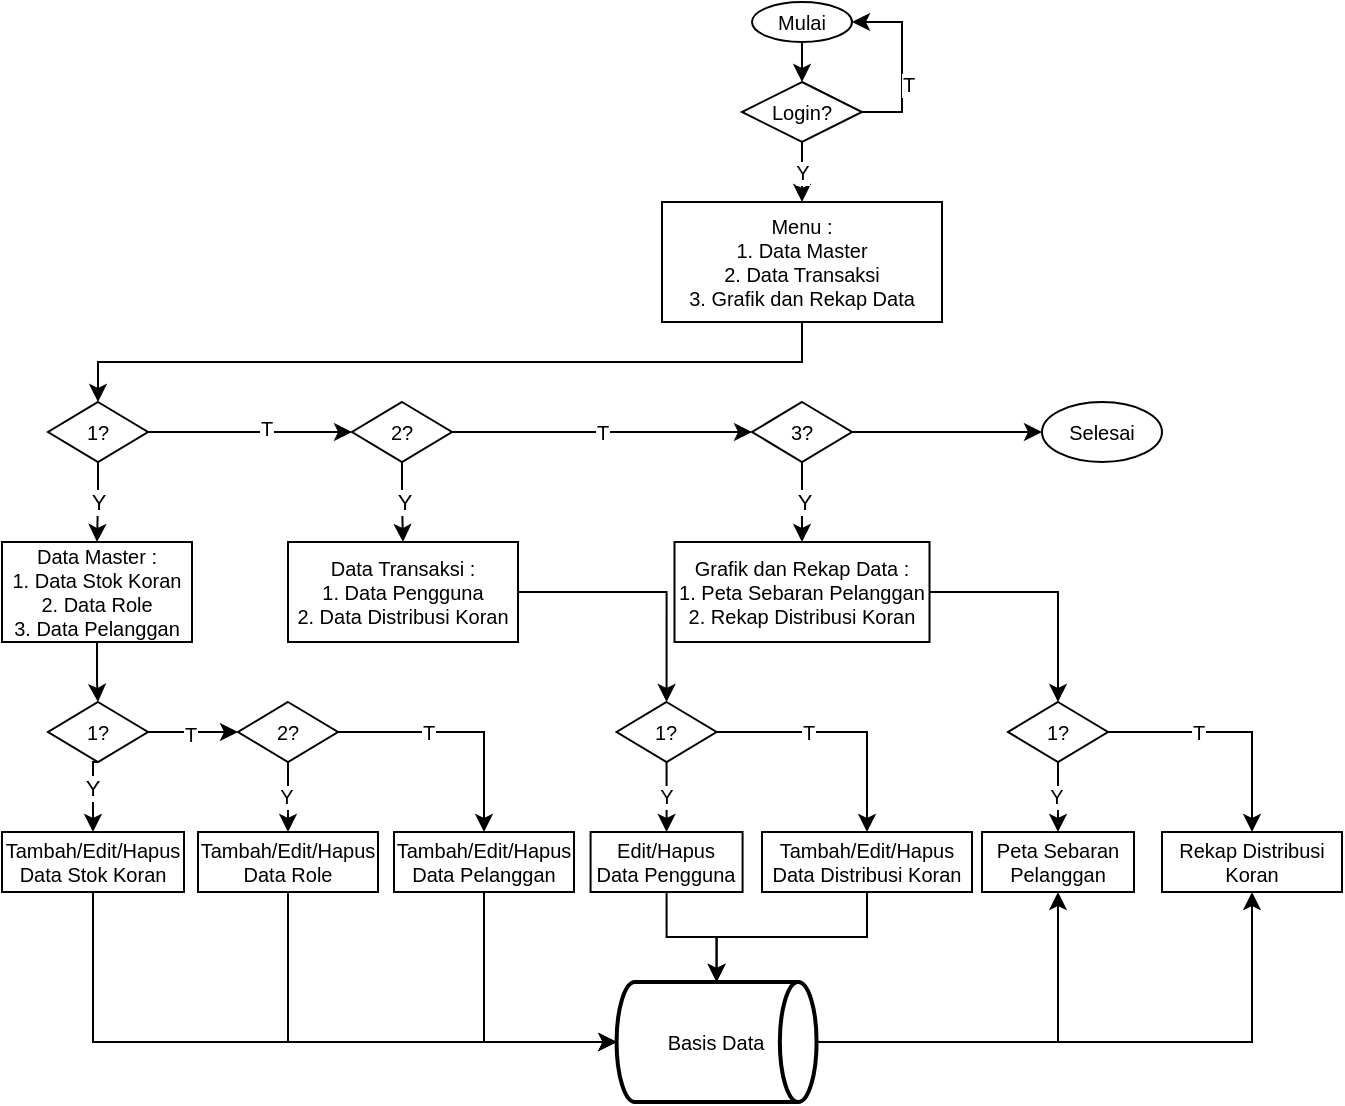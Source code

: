 <mxfile version="21.6.3" type="github">
  <diagram id="C5RBs43oDa-KdzZeNtuy" name="Page-1">
    <mxGraphModel dx="508" dy="340" grid="1" gridSize="10" guides="1" tooltips="1" connect="1" arrows="1" fold="1" page="1" pageScale="1" pageWidth="827" pageHeight="1169" math="0" shadow="0">
      <root>
        <mxCell id="WIyWlLk6GJQsqaUBKTNV-0" />
        <mxCell id="WIyWlLk6GJQsqaUBKTNV-1" parent="WIyWlLk6GJQsqaUBKTNV-0" />
        <mxCell id="JiNHqcxRlWNYeF-rXwPL-3" style="edgeStyle=orthogonalEdgeStyle;rounded=0;orthogonalLoop=1;jettySize=auto;html=1;exitX=0.5;exitY=1;exitDx=0;exitDy=0;entryX=0.5;entryY=0;entryDx=0;entryDy=0;fontSize=10;" parent="WIyWlLk6GJQsqaUBKTNV-1" source="PEDMvoowwH5u29rOamHG-0" target="PEDMvoowwH5u29rOamHG-1" edge="1">
          <mxGeometry relative="1" as="geometry" />
        </mxCell>
        <mxCell id="PEDMvoowwH5u29rOamHG-0" value="Mulai" style="ellipse;whiteSpace=wrap;html=1;fontSize=10;" parent="WIyWlLk6GJQsqaUBKTNV-1" vertex="1">
          <mxGeometry x="375" y="10" width="50" height="20" as="geometry" />
        </mxCell>
        <mxCell id="JiNHqcxRlWNYeF-rXwPL-4" value="Y" style="edgeStyle=orthogonalEdgeStyle;rounded=0;orthogonalLoop=1;jettySize=auto;html=1;exitX=0.5;exitY=1;exitDx=0;exitDy=0;entryX=0.5;entryY=0;entryDx=0;entryDy=0;fontSize=10;" parent="WIyWlLk6GJQsqaUBKTNV-1" source="PEDMvoowwH5u29rOamHG-1" target="PEDMvoowwH5u29rOamHG-2" edge="1">
          <mxGeometry relative="1" as="geometry" />
        </mxCell>
        <mxCell id="JiNHqcxRlWNYeF-rXwPL-5" style="edgeStyle=orthogonalEdgeStyle;rounded=0;orthogonalLoop=1;jettySize=auto;html=1;exitX=1;exitY=0.5;exitDx=0;exitDy=0;entryX=1;entryY=0.5;entryDx=0;entryDy=0;fontSize=10;" parent="WIyWlLk6GJQsqaUBKTNV-1" source="PEDMvoowwH5u29rOamHG-1" target="PEDMvoowwH5u29rOamHG-0" edge="1">
          <mxGeometry relative="1" as="geometry" />
        </mxCell>
        <mxCell id="JiNHqcxRlWNYeF-rXwPL-6" value="T" style="edgeLabel;html=1;align=center;verticalAlign=middle;resizable=0;points=[];fontSize=10;" parent="JiNHqcxRlWNYeF-rXwPL-5" vertex="1" connectable="0">
          <mxGeometry x="-0.248" y="-3" relative="1" as="geometry">
            <mxPoint as="offset" />
          </mxGeometry>
        </mxCell>
        <mxCell id="PEDMvoowwH5u29rOamHG-1" value="Login?" style="rhombus;whiteSpace=wrap;html=1;fontSize=10;" parent="WIyWlLk6GJQsqaUBKTNV-1" vertex="1">
          <mxGeometry x="370" y="50" width="60" height="30" as="geometry" />
        </mxCell>
        <mxCell id="JiNHqcxRlWNYeF-rXwPL-7" style="edgeStyle=orthogonalEdgeStyle;rounded=0;orthogonalLoop=1;jettySize=auto;html=1;exitX=0.5;exitY=1;exitDx=0;exitDy=0;entryX=0.5;entryY=0;entryDx=0;entryDy=0;fontSize=10;" parent="WIyWlLk6GJQsqaUBKTNV-1" source="PEDMvoowwH5u29rOamHG-2" target="JiNHqcxRlWNYeF-rXwPL-0" edge="1">
          <mxGeometry relative="1" as="geometry" />
        </mxCell>
        <mxCell id="PEDMvoowwH5u29rOamHG-2" value="&lt;div style=&quot;font-size: 10px;&quot;&gt;&lt;span style=&quot;font-size: 10px; background-color: initial;&quot;&gt;Menu :&lt;/span&gt;&lt;/div&gt;&lt;font style=&quot;font-size: 10px;&quot;&gt;&lt;div style=&quot;font-size: 10px;&quot;&gt;&lt;span style=&quot;background-color: initial; font-size: 10px;&quot;&gt;1. Data Master&lt;/span&gt;&lt;/div&gt;&lt;div style=&quot;font-size: 10px;&quot;&gt;&lt;span style=&quot;background-color: initial; font-size: 10px;&quot;&gt;2. Data Transaksi&lt;/span&gt;&lt;/div&gt;&lt;div style=&quot;font-size: 10px;&quot;&gt;&lt;span style=&quot;background-color: initial; font-size: 10px;&quot;&gt;3. Grafik dan Rekap Data&lt;/span&gt;&lt;/div&gt;&lt;/font&gt;" style="rounded=0;whiteSpace=wrap;html=1;align=center;fontSize=10;" parent="WIyWlLk6GJQsqaUBKTNV-1" vertex="1">
          <mxGeometry x="330" y="110" width="140" height="60" as="geometry" />
        </mxCell>
        <mxCell id="JiNHqcxRlWNYeF-rXwPL-8" style="edgeStyle=orthogonalEdgeStyle;rounded=0;orthogonalLoop=1;jettySize=auto;html=1;exitX=1;exitY=0.5;exitDx=0;exitDy=0;entryX=0;entryY=0.5;entryDx=0;entryDy=0;fontSize=10;" parent="WIyWlLk6GJQsqaUBKTNV-1" source="JiNHqcxRlWNYeF-rXwPL-0" target="JiNHqcxRlWNYeF-rXwPL-2" edge="1">
          <mxGeometry relative="1" as="geometry" />
        </mxCell>
        <mxCell id="JiNHqcxRlWNYeF-rXwPL-9" value="T" style="edgeLabel;html=1;align=center;verticalAlign=middle;resizable=0;points=[];fontSize=10;" parent="JiNHqcxRlWNYeF-rXwPL-8" vertex="1" connectable="0">
          <mxGeometry x="0.15" y="2" relative="1" as="geometry">
            <mxPoint as="offset" />
          </mxGeometry>
        </mxCell>
        <mxCell id="ZIuvK2Msw9qaPoizuIzn-37" style="edgeStyle=orthogonalEdgeStyle;rounded=0;orthogonalLoop=1;jettySize=auto;html=1;exitX=0.5;exitY=1;exitDx=0;exitDy=0;entryX=0.5;entryY=0;entryDx=0;entryDy=0;" parent="WIyWlLk6GJQsqaUBKTNV-1" source="JiNHqcxRlWNYeF-rXwPL-0" target="ZIuvK2Msw9qaPoizuIzn-0" edge="1">
          <mxGeometry relative="1" as="geometry" />
        </mxCell>
        <mxCell id="ZIuvK2Msw9qaPoizuIzn-38" value="Y" style="edgeLabel;html=1;align=center;verticalAlign=middle;resizable=0;points=[];" parent="ZIuvK2Msw9qaPoizuIzn-37" vertex="1" connectable="0">
          <mxGeometry x="-0.013" y="1" relative="1" as="geometry">
            <mxPoint y="-1" as="offset" />
          </mxGeometry>
        </mxCell>
        <mxCell id="JiNHqcxRlWNYeF-rXwPL-0" value="1?" style="rhombus;whiteSpace=wrap;html=1;fontSize=10;" parent="WIyWlLk6GJQsqaUBKTNV-1" vertex="1">
          <mxGeometry x="23" y="210" width="50" height="30" as="geometry" />
        </mxCell>
        <mxCell id="JiNHqcxRlWNYeF-rXwPL-12" style="edgeStyle=orthogonalEdgeStyle;rounded=0;orthogonalLoop=1;jettySize=auto;html=1;exitX=1;exitY=0.5;exitDx=0;exitDy=0;entryX=0;entryY=0.5;entryDx=0;entryDy=0;fontSize=10;" parent="WIyWlLk6GJQsqaUBKTNV-1" source="JiNHqcxRlWNYeF-rXwPL-1" target="JiNHqcxRlWNYeF-rXwPL-11" edge="1">
          <mxGeometry relative="1" as="geometry" />
        </mxCell>
        <mxCell id="ZIuvK2Msw9qaPoizuIzn-60" style="edgeStyle=orthogonalEdgeStyle;rounded=0;orthogonalLoop=1;jettySize=auto;html=1;exitX=0.5;exitY=1;exitDx=0;exitDy=0;entryX=0.5;entryY=0;entryDx=0;entryDy=0;" parent="WIyWlLk6GJQsqaUBKTNV-1" source="JiNHqcxRlWNYeF-rXwPL-1" target="ZIuvK2Msw9qaPoizuIzn-59" edge="1">
          <mxGeometry relative="1" as="geometry" />
        </mxCell>
        <mxCell id="ZIuvK2Msw9qaPoizuIzn-61" value="Y" style="edgeLabel;html=1;align=center;verticalAlign=middle;resizable=0;points=[];" parent="ZIuvK2Msw9qaPoizuIzn-60" vertex="1" connectable="0">
          <mxGeometry x="-0.018" y="1" relative="1" as="geometry">
            <mxPoint as="offset" />
          </mxGeometry>
        </mxCell>
        <mxCell id="JiNHqcxRlWNYeF-rXwPL-1" value="3?" style="rhombus;whiteSpace=wrap;html=1;fontSize=10;" parent="WIyWlLk6GJQsqaUBKTNV-1" vertex="1">
          <mxGeometry x="375" y="210" width="50" height="30" as="geometry" />
        </mxCell>
        <mxCell id="JiNHqcxRlWNYeF-rXwPL-10" value="T" style="edgeStyle=orthogonalEdgeStyle;rounded=0;orthogonalLoop=1;jettySize=auto;html=1;exitX=1;exitY=0.5;exitDx=0;exitDy=0;fontSize=10;entryX=0;entryY=0.5;entryDx=0;entryDy=0;" parent="WIyWlLk6GJQsqaUBKTNV-1" source="JiNHqcxRlWNYeF-rXwPL-2" target="JiNHqcxRlWNYeF-rXwPL-1" edge="1">
          <mxGeometry relative="1" as="geometry" />
        </mxCell>
        <mxCell id="ZIuvK2Msw9qaPoizuIzn-41" style="edgeStyle=orthogonalEdgeStyle;rounded=0;orthogonalLoop=1;jettySize=auto;html=1;exitX=0.5;exitY=1;exitDx=0;exitDy=0;entryX=0.5;entryY=0;entryDx=0;entryDy=0;" parent="WIyWlLk6GJQsqaUBKTNV-1" source="JiNHqcxRlWNYeF-rXwPL-2" target="ZIuvK2Msw9qaPoizuIzn-32" edge="1">
          <mxGeometry relative="1" as="geometry" />
        </mxCell>
        <mxCell id="ZIuvK2Msw9qaPoizuIzn-42" value="Y" style="edgeLabel;html=1;align=center;verticalAlign=middle;resizable=0;points=[];" parent="ZIuvK2Msw9qaPoizuIzn-41" vertex="1" connectable="0">
          <mxGeometry x="0.012" relative="1" as="geometry">
            <mxPoint as="offset" />
          </mxGeometry>
        </mxCell>
        <mxCell id="JiNHqcxRlWNYeF-rXwPL-2" value="2?" style="rhombus;whiteSpace=wrap;html=1;fontSize=10;" parent="WIyWlLk6GJQsqaUBKTNV-1" vertex="1">
          <mxGeometry x="175" y="210" width="50" height="30" as="geometry" />
        </mxCell>
        <mxCell id="JiNHqcxRlWNYeF-rXwPL-11" value="Selesai" style="ellipse;whiteSpace=wrap;html=1;fontSize=10;" parent="WIyWlLk6GJQsqaUBKTNV-1" vertex="1">
          <mxGeometry x="520" y="210" width="60" height="30" as="geometry" />
        </mxCell>
        <mxCell id="ZIuvK2Msw9qaPoizuIzn-4" style="edgeStyle=orthogonalEdgeStyle;rounded=0;orthogonalLoop=1;jettySize=auto;html=1;exitX=0.5;exitY=1;exitDx=0;exitDy=0;fontSize=10;" parent="WIyWlLk6GJQsqaUBKTNV-1" source="ZIuvK2Msw9qaPoizuIzn-0" target="ZIuvK2Msw9qaPoizuIzn-3" edge="1">
          <mxGeometry relative="1" as="geometry" />
        </mxCell>
        <mxCell id="ZIuvK2Msw9qaPoizuIzn-0" value="Data Master :&lt;br style=&quot;font-size: 10px;&quot;&gt;1. Data Stok Koran&lt;br style=&quot;font-size: 10px;&quot;&gt;2. Data Role&lt;br style=&quot;font-size: 10px;&quot;&gt;3. Data Pelanggan" style="rounded=0;whiteSpace=wrap;html=1;fontSize=10;" parent="WIyWlLk6GJQsqaUBKTNV-1" vertex="1">
          <mxGeometry y="280" width="95" height="50" as="geometry" />
        </mxCell>
        <mxCell id="ZIuvK2Msw9qaPoizuIzn-13" style="edgeStyle=orthogonalEdgeStyle;rounded=0;orthogonalLoop=1;jettySize=auto;html=1;exitX=1;exitY=0.5;exitDx=0;exitDy=0;entryX=0;entryY=0.5;entryDx=0;entryDy=0;fontSize=10;" parent="WIyWlLk6GJQsqaUBKTNV-1" source="ZIuvK2Msw9qaPoizuIzn-3" target="ZIuvK2Msw9qaPoizuIzn-6" edge="1">
          <mxGeometry relative="1" as="geometry" />
        </mxCell>
        <mxCell id="ZIuvK2Msw9qaPoizuIzn-25" value="T" style="edgeLabel;html=1;align=center;verticalAlign=middle;resizable=0;points=[];fontSize=10;" parent="ZIuvK2Msw9qaPoizuIzn-13" vertex="1" connectable="0">
          <mxGeometry x="-0.067" y="-1" relative="1" as="geometry">
            <mxPoint as="offset" />
          </mxGeometry>
        </mxCell>
        <mxCell id="ZIuvK2Msw9qaPoizuIzn-43" style="edgeStyle=orthogonalEdgeStyle;rounded=0;orthogonalLoop=1;jettySize=auto;html=1;exitX=0.5;exitY=1;exitDx=0;exitDy=0;entryX=0.5;entryY=0;entryDx=0;entryDy=0;" parent="WIyWlLk6GJQsqaUBKTNV-1" source="ZIuvK2Msw9qaPoizuIzn-3" target="ZIuvK2Msw9qaPoizuIzn-5" edge="1">
          <mxGeometry relative="1" as="geometry" />
        </mxCell>
        <mxCell id="ZIuvK2Msw9qaPoizuIzn-44" value="Y" style="edgeLabel;html=1;align=center;verticalAlign=middle;resizable=0;points=[];" parent="ZIuvK2Msw9qaPoizuIzn-43" vertex="1" connectable="0">
          <mxGeometry x="-0.174" y="-1" relative="1" as="geometry">
            <mxPoint as="offset" />
          </mxGeometry>
        </mxCell>
        <mxCell id="ZIuvK2Msw9qaPoizuIzn-3" value="1?" style="rhombus;whiteSpace=wrap;html=1;fontSize=10;" parent="WIyWlLk6GJQsqaUBKTNV-1" vertex="1">
          <mxGeometry x="23" y="360" width="50" height="30" as="geometry" />
        </mxCell>
        <mxCell id="ZIuvK2Msw9qaPoizuIzn-18" style="edgeStyle=orthogonalEdgeStyle;rounded=0;orthogonalLoop=1;jettySize=auto;html=1;exitX=0.5;exitY=1;exitDx=0;exitDy=0;entryX=0;entryY=0.5;entryDx=0;entryDy=0;entryPerimeter=0;fontSize=10;" parent="WIyWlLk6GJQsqaUBKTNV-1" source="ZIuvK2Msw9qaPoizuIzn-5" target="ZIuvK2Msw9qaPoizuIzn-17" edge="1">
          <mxGeometry relative="1" as="geometry" />
        </mxCell>
        <mxCell id="ZIuvK2Msw9qaPoizuIzn-5" value="Tambah/Edit/Hapus&lt;br style=&quot;font-size: 10px;&quot;&gt;Data Stok Koran" style="rounded=0;whiteSpace=wrap;html=1;fontSize=10;" parent="WIyWlLk6GJQsqaUBKTNV-1" vertex="1">
          <mxGeometry y="425" width="91" height="30" as="geometry" />
        </mxCell>
        <mxCell id="ZIuvK2Msw9qaPoizuIzn-16" style="edgeStyle=orthogonalEdgeStyle;rounded=0;orthogonalLoop=1;jettySize=auto;html=1;exitX=0.5;exitY=1;exitDx=0;exitDy=0;entryX=0.5;entryY=0;entryDx=0;entryDy=0;fontSize=10;" parent="WIyWlLk6GJQsqaUBKTNV-1" source="ZIuvK2Msw9qaPoizuIzn-6" target="ZIuvK2Msw9qaPoizuIzn-21" edge="1">
          <mxGeometry relative="1" as="geometry">
            <mxPoint x="220" y="515" as="targetPoint" />
          </mxGeometry>
        </mxCell>
        <mxCell id="ZIuvK2Msw9qaPoizuIzn-36" value="Y" style="edgeLabel;html=1;align=center;verticalAlign=middle;resizable=0;points=[];fontSize=10;" parent="ZIuvK2Msw9qaPoizuIzn-16" vertex="1" connectable="0">
          <mxGeometry x="-0.017" y="-1" relative="1" as="geometry">
            <mxPoint as="offset" />
          </mxGeometry>
        </mxCell>
        <mxCell id="ZIuvK2Msw9qaPoizuIzn-23" style="edgeStyle=orthogonalEdgeStyle;rounded=0;orthogonalLoop=1;jettySize=auto;html=1;exitX=1;exitY=0.5;exitDx=0;exitDy=0;entryX=0.5;entryY=0;entryDx=0;entryDy=0;fontSize=10;" parent="WIyWlLk6GJQsqaUBKTNV-1" source="ZIuvK2Msw9qaPoizuIzn-6" target="ZIuvK2Msw9qaPoizuIzn-20" edge="1">
          <mxGeometry relative="1" as="geometry" />
        </mxCell>
        <mxCell id="ZIuvK2Msw9qaPoizuIzn-24" value="T" style="edgeLabel;html=1;align=center;verticalAlign=middle;resizable=0;points=[];fontSize=10;" parent="ZIuvK2Msw9qaPoizuIzn-23" vertex="1" connectable="0">
          <mxGeometry x="-0.274" relative="1" as="geometry">
            <mxPoint as="offset" />
          </mxGeometry>
        </mxCell>
        <mxCell id="ZIuvK2Msw9qaPoizuIzn-6" value="2?" style="rhombus;whiteSpace=wrap;html=1;fontSize=10;" parent="WIyWlLk6GJQsqaUBKTNV-1" vertex="1">
          <mxGeometry x="118" y="360" width="50" height="30" as="geometry" />
        </mxCell>
        <mxCell id="Bv7vFqMVVAqrgs6pJDl9-0" style="edgeStyle=orthogonalEdgeStyle;rounded=0;orthogonalLoop=1;jettySize=auto;html=1;exitX=1;exitY=0.5;exitDx=0;exitDy=0;exitPerimeter=0;" edge="1" parent="WIyWlLk6GJQsqaUBKTNV-1" source="ZIuvK2Msw9qaPoizuIzn-17" target="ZIuvK2Msw9qaPoizuIzn-74">
          <mxGeometry relative="1" as="geometry" />
        </mxCell>
        <mxCell id="Bv7vFqMVVAqrgs6pJDl9-1" style="edgeStyle=orthogonalEdgeStyle;rounded=0;orthogonalLoop=1;jettySize=auto;html=1;exitX=1;exitY=0.5;exitDx=0;exitDy=0;exitPerimeter=0;" edge="1" parent="WIyWlLk6GJQsqaUBKTNV-1" source="ZIuvK2Msw9qaPoizuIzn-17" target="ZIuvK2Msw9qaPoizuIzn-75">
          <mxGeometry relative="1" as="geometry" />
        </mxCell>
        <mxCell id="ZIuvK2Msw9qaPoizuIzn-17" value="Basis Data" style="strokeWidth=2;html=1;shape=mxgraph.flowchart.direct_data;whiteSpace=wrap;fontSize=10;" parent="WIyWlLk6GJQsqaUBKTNV-1" vertex="1">
          <mxGeometry x="307.29" y="500" width="100" height="60" as="geometry" />
        </mxCell>
        <mxCell id="ZIuvK2Msw9qaPoizuIzn-27" style="edgeStyle=orthogonalEdgeStyle;rounded=0;orthogonalLoop=1;jettySize=auto;html=1;exitX=0.5;exitY=1;exitDx=0;exitDy=0;entryX=0;entryY=0.5;entryDx=0;entryDy=0;entryPerimeter=0;fontSize=10;" parent="WIyWlLk6GJQsqaUBKTNV-1" source="ZIuvK2Msw9qaPoizuIzn-20" target="ZIuvK2Msw9qaPoizuIzn-17" edge="1">
          <mxGeometry relative="1" as="geometry" />
        </mxCell>
        <mxCell id="ZIuvK2Msw9qaPoizuIzn-20" value="Tambah/Edit/Hapus&lt;br style=&quot;font-size: 10px;&quot;&gt;Data Pelanggan" style="rounded=0;whiteSpace=wrap;html=1;fontSize=10;" parent="WIyWlLk6GJQsqaUBKTNV-1" vertex="1">
          <mxGeometry x="196" y="425" width="90" height="30" as="geometry" />
        </mxCell>
        <mxCell id="ZIuvK2Msw9qaPoizuIzn-26" style="edgeStyle=orthogonalEdgeStyle;rounded=0;orthogonalLoop=1;jettySize=auto;html=1;exitX=0.5;exitY=1;exitDx=0;exitDy=0;entryX=0;entryY=0.5;entryDx=0;entryDy=0;entryPerimeter=0;fontSize=10;" parent="WIyWlLk6GJQsqaUBKTNV-1" source="ZIuvK2Msw9qaPoizuIzn-21" target="ZIuvK2Msw9qaPoizuIzn-17" edge="1">
          <mxGeometry relative="1" as="geometry" />
        </mxCell>
        <mxCell id="ZIuvK2Msw9qaPoizuIzn-21" value="Tambah/Edit/Hapus&lt;br style=&quot;font-size: 10px;&quot;&gt;Data Role" style="rounded=0;whiteSpace=wrap;html=1;fontSize=10;" parent="WIyWlLk6GJQsqaUBKTNV-1" vertex="1">
          <mxGeometry x="98" y="425" width="90" height="30" as="geometry" />
        </mxCell>
        <mxCell id="ZIuvK2Msw9qaPoizuIzn-54" style="edgeStyle=orthogonalEdgeStyle;rounded=0;orthogonalLoop=1;jettySize=auto;html=1;exitX=1;exitY=0.5;exitDx=0;exitDy=0;entryX=0.5;entryY=0;entryDx=0;entryDy=0;" parent="WIyWlLk6GJQsqaUBKTNV-1" source="ZIuvK2Msw9qaPoizuIzn-32" target="ZIuvK2Msw9qaPoizuIzn-50" edge="1">
          <mxGeometry relative="1" as="geometry" />
        </mxCell>
        <mxCell id="ZIuvK2Msw9qaPoizuIzn-32" value="Data Transaksi :&lt;br style=&quot;font-size: 10px;&quot;&gt;1. Data Pengguna&lt;br&gt;2. Data Distribusi Koran" style="rounded=0;whiteSpace=wrap;html=1;fontSize=10;" parent="WIyWlLk6GJQsqaUBKTNV-1" vertex="1">
          <mxGeometry x="143" y="280" width="115" height="50" as="geometry" />
        </mxCell>
        <mxCell id="ZIuvK2Msw9qaPoizuIzn-46" style="edgeStyle=orthogonalEdgeStyle;rounded=0;orthogonalLoop=1;jettySize=auto;html=1;exitX=0.5;exitY=1;exitDx=0;exitDy=0;entryX=0.5;entryY=0;entryDx=0;entryDy=0;fontSize=10;" parent="WIyWlLk6GJQsqaUBKTNV-1" source="ZIuvK2Msw9qaPoizuIzn-50" target="ZIuvK2Msw9qaPoizuIzn-52" edge="1">
          <mxGeometry relative="1" as="geometry">
            <mxPoint x="416.29" y="515" as="targetPoint" />
          </mxGeometry>
        </mxCell>
        <mxCell id="ZIuvK2Msw9qaPoizuIzn-47" value="Y" style="edgeLabel;html=1;align=center;verticalAlign=middle;resizable=0;points=[];fontSize=10;" parent="ZIuvK2Msw9qaPoizuIzn-46" vertex="1" connectable="0">
          <mxGeometry x="-0.017" y="-1" relative="1" as="geometry">
            <mxPoint as="offset" />
          </mxGeometry>
        </mxCell>
        <mxCell id="ZIuvK2Msw9qaPoizuIzn-48" style="edgeStyle=orthogonalEdgeStyle;rounded=0;orthogonalLoop=1;jettySize=auto;html=1;exitX=1;exitY=0.5;exitDx=0;exitDy=0;entryX=0.5;entryY=0;entryDx=0;entryDy=0;fontSize=10;" parent="WIyWlLk6GJQsqaUBKTNV-1" source="ZIuvK2Msw9qaPoizuIzn-50" target="ZIuvK2Msw9qaPoizuIzn-51" edge="1">
          <mxGeometry relative="1" as="geometry" />
        </mxCell>
        <mxCell id="ZIuvK2Msw9qaPoizuIzn-49" value="T" style="edgeLabel;html=1;align=center;verticalAlign=middle;resizable=0;points=[];fontSize=10;" parent="ZIuvK2Msw9qaPoizuIzn-48" vertex="1" connectable="0">
          <mxGeometry x="-0.274" relative="1" as="geometry">
            <mxPoint as="offset" />
          </mxGeometry>
        </mxCell>
        <mxCell id="ZIuvK2Msw9qaPoizuIzn-50" value="1?" style="rhombus;whiteSpace=wrap;html=1;fontSize=10;" parent="WIyWlLk6GJQsqaUBKTNV-1" vertex="1">
          <mxGeometry x="307.29" y="360" width="50" height="30" as="geometry" />
        </mxCell>
        <mxCell id="ZIuvK2Msw9qaPoizuIzn-58" style="edgeStyle=orthogonalEdgeStyle;rounded=0;orthogonalLoop=1;jettySize=auto;html=1;exitX=0.5;exitY=1;exitDx=0;exitDy=0;entryX=0.5;entryY=0;entryDx=0;entryDy=0;entryPerimeter=0;" parent="WIyWlLk6GJQsqaUBKTNV-1" source="ZIuvK2Msw9qaPoizuIzn-51" target="ZIuvK2Msw9qaPoizuIzn-17" edge="1">
          <mxGeometry relative="1" as="geometry" />
        </mxCell>
        <mxCell id="ZIuvK2Msw9qaPoizuIzn-51" value="Tambah/Edit/Hapus&lt;br style=&quot;font-size: 10px;&quot;&gt;Data Distribusi Koran" style="rounded=0;whiteSpace=wrap;html=1;fontSize=10;" parent="WIyWlLk6GJQsqaUBKTNV-1" vertex="1">
          <mxGeometry x="380.0" y="425" width="105" height="30" as="geometry" />
        </mxCell>
        <mxCell id="ZIuvK2Msw9qaPoizuIzn-57" style="edgeStyle=orthogonalEdgeStyle;rounded=0;orthogonalLoop=1;jettySize=auto;html=1;exitX=0.5;exitY=1;exitDx=0;exitDy=0;entryX=0.5;entryY=0;entryDx=0;entryDy=0;entryPerimeter=0;" parent="WIyWlLk6GJQsqaUBKTNV-1" source="ZIuvK2Msw9qaPoizuIzn-52" target="ZIuvK2Msw9qaPoizuIzn-17" edge="1">
          <mxGeometry relative="1" as="geometry" />
        </mxCell>
        <mxCell id="ZIuvK2Msw9qaPoizuIzn-52" value="Edit/Hapus&lt;br style=&quot;font-size: 10px;&quot;&gt;Data Pengguna" style="rounded=0;whiteSpace=wrap;html=1;fontSize=10;" parent="WIyWlLk6GJQsqaUBKTNV-1" vertex="1">
          <mxGeometry x="294.29" y="425" width="76" height="30" as="geometry" />
        </mxCell>
        <mxCell id="ZIuvK2Msw9qaPoizuIzn-76" style="edgeStyle=orthogonalEdgeStyle;rounded=0;orthogonalLoop=1;jettySize=auto;html=1;exitX=1;exitY=0.5;exitDx=0;exitDy=0;entryX=0.5;entryY=0;entryDx=0;entryDy=0;" parent="WIyWlLk6GJQsqaUBKTNV-1" source="ZIuvK2Msw9qaPoizuIzn-59" target="ZIuvK2Msw9qaPoizuIzn-73" edge="1">
          <mxGeometry relative="1" as="geometry" />
        </mxCell>
        <mxCell id="ZIuvK2Msw9qaPoizuIzn-59" value="Grafik dan Rekap Data :&lt;br style=&quot;font-size: 10px;&quot;&gt;1. Peta Sebaran Pelanggan&lt;br&gt;2. Rekap Distribusi Koran" style="rounded=0;whiteSpace=wrap;html=1;fontSize=10;" parent="WIyWlLk6GJQsqaUBKTNV-1" vertex="1">
          <mxGeometry x="336.25" y="280" width="127.5" height="50" as="geometry" />
        </mxCell>
        <mxCell id="ZIuvK2Msw9qaPoizuIzn-69" style="edgeStyle=orthogonalEdgeStyle;rounded=0;orthogonalLoop=1;jettySize=auto;html=1;exitX=0.5;exitY=1;exitDx=0;exitDy=0;entryX=0.5;entryY=0;entryDx=0;entryDy=0;fontSize=10;" parent="WIyWlLk6GJQsqaUBKTNV-1" source="ZIuvK2Msw9qaPoizuIzn-73" target="ZIuvK2Msw9qaPoizuIzn-75" edge="1">
          <mxGeometry relative="1" as="geometry">
            <mxPoint x="612" y="515" as="targetPoint" />
          </mxGeometry>
        </mxCell>
        <mxCell id="ZIuvK2Msw9qaPoizuIzn-70" value="Y" style="edgeLabel;html=1;align=center;verticalAlign=middle;resizable=0;points=[];fontSize=10;" parent="ZIuvK2Msw9qaPoizuIzn-69" vertex="1" connectable="0">
          <mxGeometry x="-0.017" y="-1" relative="1" as="geometry">
            <mxPoint as="offset" />
          </mxGeometry>
        </mxCell>
        <mxCell id="ZIuvK2Msw9qaPoizuIzn-71" style="edgeStyle=orthogonalEdgeStyle;rounded=0;orthogonalLoop=1;jettySize=auto;html=1;exitX=1;exitY=0.5;exitDx=0;exitDy=0;entryX=0.5;entryY=0;entryDx=0;entryDy=0;fontSize=10;" parent="WIyWlLk6GJQsqaUBKTNV-1" source="ZIuvK2Msw9qaPoizuIzn-73" target="ZIuvK2Msw9qaPoizuIzn-74" edge="1">
          <mxGeometry relative="1" as="geometry" />
        </mxCell>
        <mxCell id="ZIuvK2Msw9qaPoizuIzn-72" value="T" style="edgeLabel;html=1;align=center;verticalAlign=middle;resizable=0;points=[];fontSize=10;" parent="ZIuvK2Msw9qaPoizuIzn-71" vertex="1" connectable="0">
          <mxGeometry x="-0.274" relative="1" as="geometry">
            <mxPoint as="offset" />
          </mxGeometry>
        </mxCell>
        <mxCell id="ZIuvK2Msw9qaPoizuIzn-73" value="1?" style="rhombus;whiteSpace=wrap;html=1;fontSize=10;" parent="WIyWlLk6GJQsqaUBKTNV-1" vertex="1">
          <mxGeometry x="503" y="360" width="50" height="30" as="geometry" />
        </mxCell>
        <mxCell id="ZIuvK2Msw9qaPoizuIzn-74" value="Rekap Distribusi Koran" style="rounded=0;whiteSpace=wrap;html=1;fontSize=10;" parent="WIyWlLk6GJQsqaUBKTNV-1" vertex="1">
          <mxGeometry x="580" y="425" width="90" height="30" as="geometry" />
        </mxCell>
        <mxCell id="ZIuvK2Msw9qaPoizuIzn-75" value="Peta Sebaran Pelanggan" style="rounded=0;whiteSpace=wrap;html=1;fontSize=10;" parent="WIyWlLk6GJQsqaUBKTNV-1" vertex="1">
          <mxGeometry x="490" y="425" width="76" height="30" as="geometry" />
        </mxCell>
      </root>
    </mxGraphModel>
  </diagram>
</mxfile>
